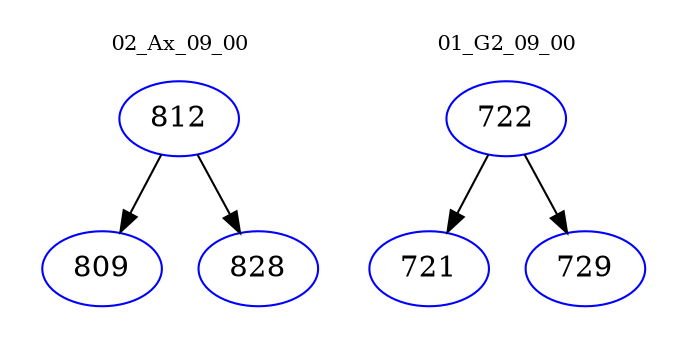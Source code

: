 digraph{
subgraph cluster_0 {
color = white
label = "02_Ax_09_00";
fontsize=10;
T0_812 [label="812", color="blue"]
T0_812 -> T0_809 [color="black"]
T0_809 [label="809", color="blue"]
T0_812 -> T0_828 [color="black"]
T0_828 [label="828", color="blue"]
}
subgraph cluster_1 {
color = white
label = "01_G2_09_00";
fontsize=10;
T1_722 [label="722", color="blue"]
T1_722 -> T1_721 [color="black"]
T1_721 [label="721", color="blue"]
T1_722 -> T1_729 [color="black"]
T1_729 [label="729", color="blue"]
}
}
